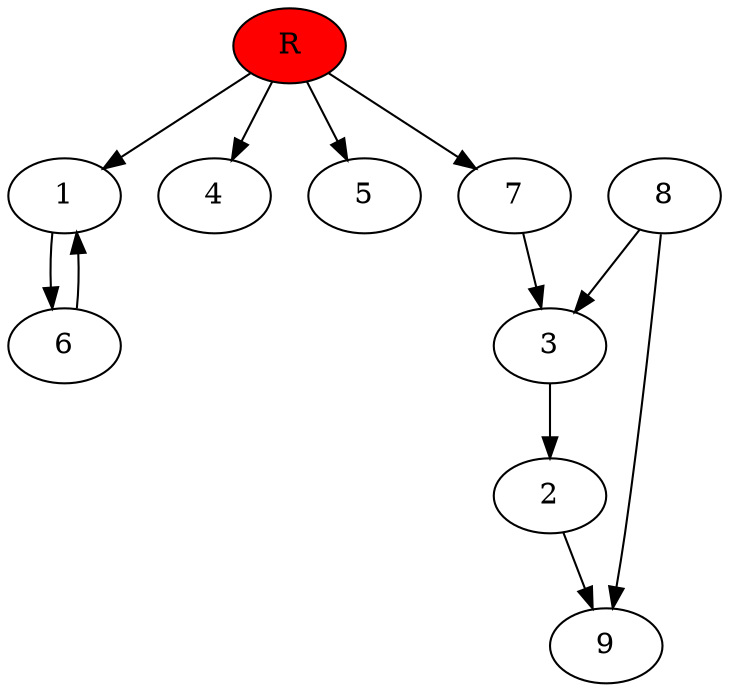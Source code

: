 digraph prb39177 {
	1
	2
	3
	4
	5
	6
	7
	8
	R [fillcolor="#ff0000" style=filled]
	1 -> 6
	2 -> 9
	3 -> 2
	6 -> 1
	7 -> 3
	8 -> 3
	8 -> 9
	R -> 1
	R -> 4
	R -> 5
	R -> 7
}
